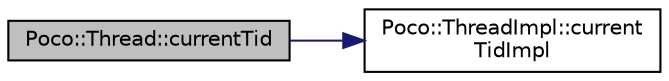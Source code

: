 digraph "Poco::Thread::currentTid"
{
 // LATEX_PDF_SIZE
  edge [fontname="Helvetica",fontsize="10",labelfontname="Helvetica",labelfontsize="10"];
  node [fontname="Helvetica",fontsize="10",shape=record];
  rankdir="LR";
  Node1 [label="Poco::Thread::currentTid",height=0.2,width=0.4,color="black", fillcolor="grey75", style="filled", fontcolor="black",tooltip=" "];
  Node1 -> Node2 [color="midnightblue",fontsize="10",style="solid",fontname="Helvetica"];
  Node2 [label="Poco::ThreadImpl::current\lTidImpl",height=0.2,width=0.4,color="black", fillcolor="white", style="filled",URL="$classPoco_1_1ThreadImpl.html#a5f86c3b044da9c34e9881bdfd33840f8",tooltip=" "];
}
